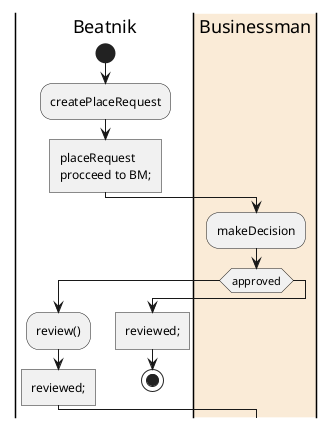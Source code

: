 @startuml
|Beatnik|
start
    :createPlaceRequest;
    :placeRequest\nprocceed to BM;]
|#AntiqueWhite|Businessman|
    :makeDecision;
    if(approved) then
        |Beatnik|
            :review();
            :reviewed;]
    else
        |Beatnik|
            :reviewed;]
stop
@enduml